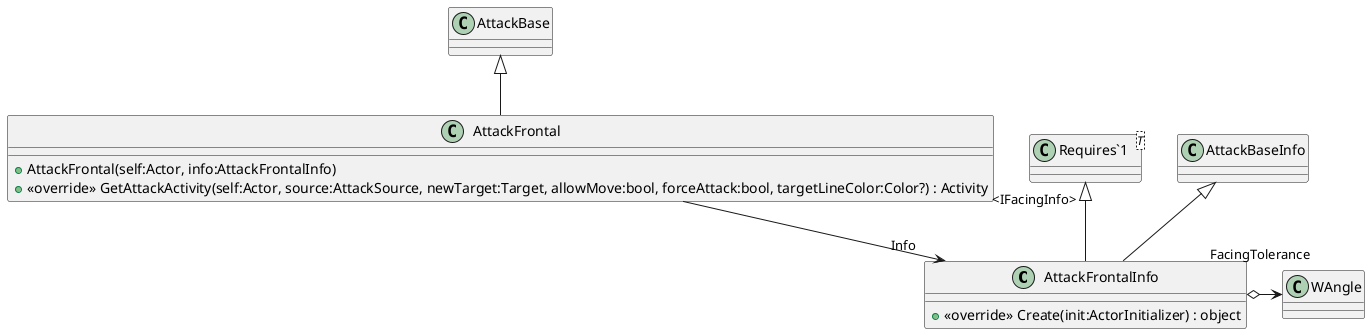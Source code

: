 @startuml
class AttackFrontalInfo {
    + <<override>> Create(init:ActorInitializer) : object
}
class AttackFrontal {
    + AttackFrontal(self:Actor, info:AttackFrontalInfo)
    + <<override>> GetAttackActivity(self:Actor, source:AttackSource, newTarget:Target, allowMove:bool, forceAttack:bool, targetLineColor:Color?) : Activity
}
class "Requires`1"<T> {
}
AttackBaseInfo <|-- AttackFrontalInfo
"Requires`1" "<IFacingInfo>" <|-- AttackFrontalInfo
AttackFrontalInfo o-> "FacingTolerance" WAngle
AttackBase <|-- AttackFrontal
AttackFrontal --> "Info" AttackFrontalInfo
@enduml
